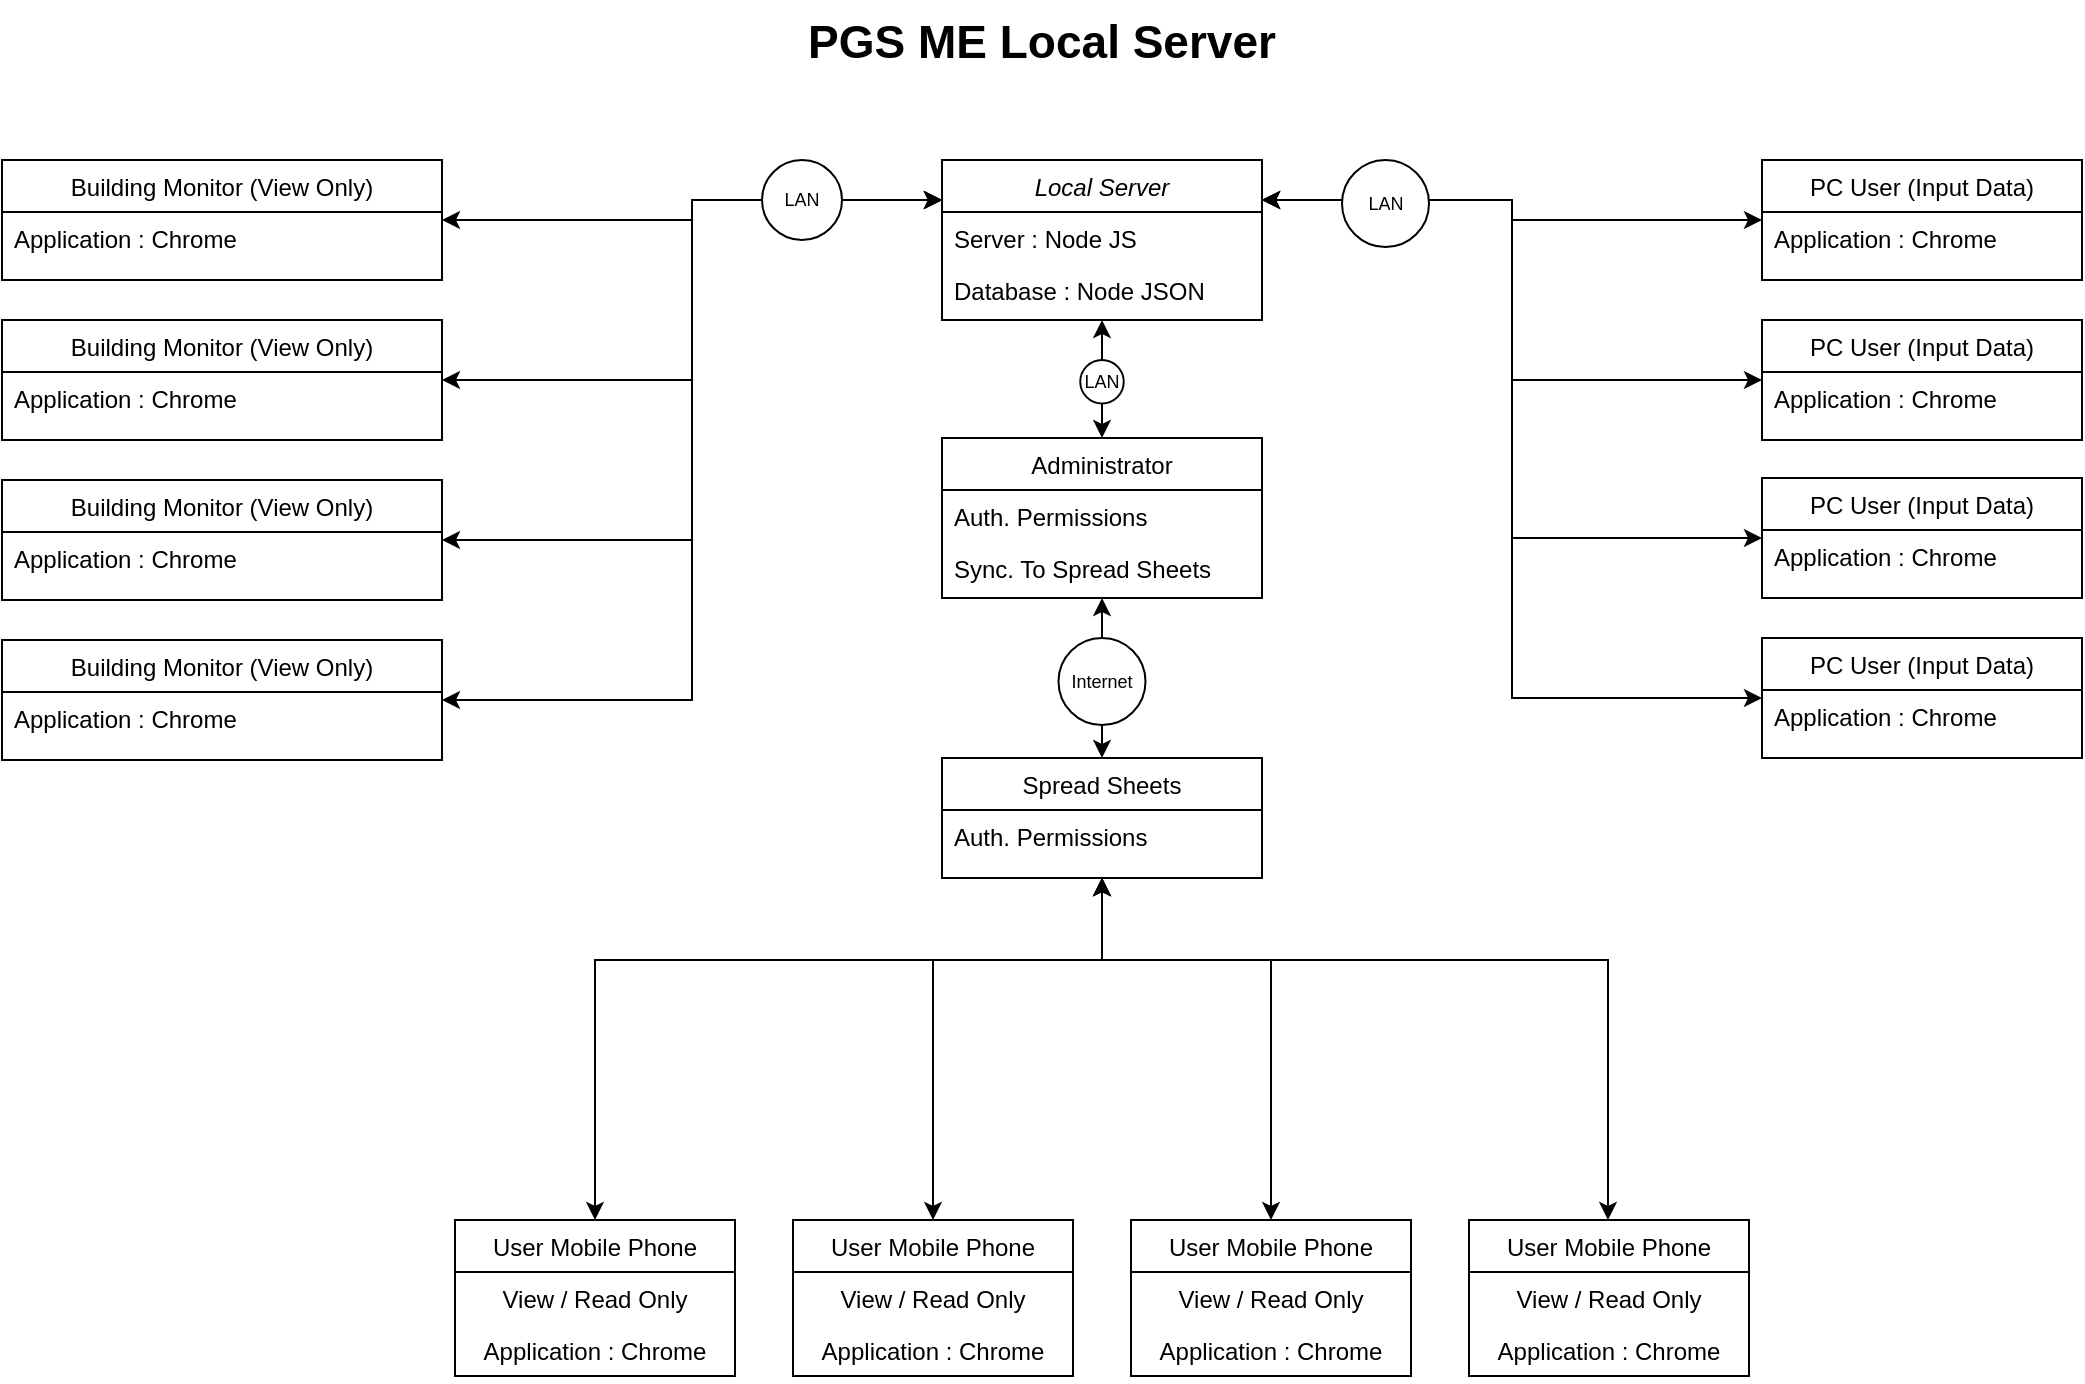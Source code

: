 <mxfile version="21.1.0" type="github">
  <diagram id="C5RBs43oDa-KdzZeNtuy" name="Page-1">
    <mxGraphModel dx="1311" dy="725" grid="1" gridSize="10" guides="1" tooltips="1" connect="1" arrows="1" fold="1" page="1" pageScale="1" pageWidth="1169" pageHeight="827" math="0" shadow="0">
      <root>
        <mxCell id="WIyWlLk6GJQsqaUBKTNV-0" />
        <mxCell id="WIyWlLk6GJQsqaUBKTNV-1" parent="WIyWlLk6GJQsqaUBKTNV-0" />
        <mxCell id="1xtCKUQWLA_75j9INDmk-97" style="edgeStyle=orthogonalEdgeStyle;rounded=0;sketch=0;orthogonalLoop=1;jettySize=auto;html=1;entryX=0.5;entryY=0;entryDx=0;entryDy=0;shadow=0;fontSize=23;startArrow=classic;startFill=1;" parent="WIyWlLk6GJQsqaUBKTNV-1" source="zkfFHV4jXpPFQw0GAbJ--0" target="zkfFHV4jXpPFQw0GAbJ--13" edge="1">
          <mxGeometry relative="1" as="geometry" />
        </mxCell>
        <mxCell id="zkfFHV4jXpPFQw0GAbJ--0" value="Local Server" style="swimlane;fontStyle=2;align=center;verticalAlign=top;childLayout=stackLayout;horizontal=1;startSize=26;horizontalStack=0;resizeParent=1;resizeLast=0;collapsible=1;marginBottom=0;rounded=0;shadow=0;strokeWidth=1;" parent="WIyWlLk6GJQsqaUBKTNV-1" vertex="1">
          <mxGeometry x="550" y="120" width="160" height="80" as="geometry">
            <mxRectangle x="230" y="140" width="160" height="26" as="alternateBounds" />
          </mxGeometry>
        </mxCell>
        <mxCell id="zkfFHV4jXpPFQw0GAbJ--1" value="Server : Node JS" style="text;align=left;verticalAlign=top;spacingLeft=4;spacingRight=4;overflow=hidden;rotatable=0;points=[[0,0.5],[1,0.5]];portConstraint=eastwest;" parent="zkfFHV4jXpPFQw0GAbJ--0" vertex="1">
          <mxGeometry y="26" width="160" height="26" as="geometry" />
        </mxCell>
        <mxCell id="zkfFHV4jXpPFQw0GAbJ--13" value="Administrator" style="swimlane;fontStyle=0;align=center;verticalAlign=top;childLayout=stackLayout;horizontal=1;startSize=26;horizontalStack=0;resizeParent=1;resizeLast=0;collapsible=1;marginBottom=0;rounded=0;shadow=0;strokeWidth=1;" parent="WIyWlLk6GJQsqaUBKTNV-1" vertex="1">
          <mxGeometry x="550" y="259" width="160" height="80" as="geometry">
            <mxRectangle x="340" y="380" width="170" height="26" as="alternateBounds" />
          </mxGeometry>
        </mxCell>
        <mxCell id="zkfFHV4jXpPFQw0GAbJ--14" value="Auth. Permissions" style="text;align=left;verticalAlign=top;spacingLeft=4;spacingRight=4;overflow=hidden;rotatable=0;points=[[0,0.5],[1,0.5]];portConstraint=eastwest;" parent="zkfFHV4jXpPFQw0GAbJ--13" vertex="1">
          <mxGeometry y="26" width="160" height="26" as="geometry" />
        </mxCell>
        <mxCell id="1xtCKUQWLA_75j9INDmk-20" value="Sync. To Spread Sheets" style="text;align=left;verticalAlign=top;spacingLeft=4;spacingRight=4;overflow=hidden;rotatable=0;points=[[0,0.5],[1,0.5]];portConstraint=eastwest;" parent="zkfFHV4jXpPFQw0GAbJ--13" vertex="1">
          <mxGeometry y="52" width="160" height="26" as="geometry" />
        </mxCell>
        <mxCell id="1xtCKUQWLA_75j9INDmk-93" style="edgeStyle=orthogonalEdgeStyle;rounded=0;sketch=0;orthogonalLoop=1;jettySize=auto;html=1;entryX=1;entryY=0.25;entryDx=0;entryDy=0;shadow=0;fontSize=23;startArrow=classic;startFill=1;" parent="WIyWlLk6GJQsqaUBKTNV-1" source="zkfFHV4jXpPFQw0GAbJ--17" target="zkfFHV4jXpPFQw0GAbJ--0" edge="1">
          <mxGeometry relative="1" as="geometry" />
        </mxCell>
        <mxCell id="zkfFHV4jXpPFQw0GAbJ--17" value="PC User (Input Data)" style="swimlane;fontStyle=0;align=center;verticalAlign=top;childLayout=stackLayout;horizontal=1;startSize=26;horizontalStack=0;resizeParent=1;resizeLast=0;collapsible=1;marginBottom=0;rounded=0;shadow=0;strokeWidth=1;" parent="WIyWlLk6GJQsqaUBKTNV-1" vertex="1">
          <mxGeometry x="960" y="120" width="160" height="60" as="geometry">
            <mxRectangle x="550" y="140" width="160" height="26" as="alternateBounds" />
          </mxGeometry>
        </mxCell>
        <mxCell id="zkfFHV4jXpPFQw0GAbJ--18" value="Application : Chrome" style="text;align=left;verticalAlign=top;spacingLeft=4;spacingRight=4;overflow=hidden;rotatable=0;points=[[0,0.5],[1,0.5]];portConstraint=eastwest;" parent="zkfFHV4jXpPFQw0GAbJ--17" vertex="1">
          <mxGeometry y="26" width="160" height="26" as="geometry" />
        </mxCell>
        <mxCell id="1xtCKUQWLA_75j9INDmk-94" style="edgeStyle=orthogonalEdgeStyle;rounded=0;sketch=0;orthogonalLoop=1;jettySize=auto;html=1;entryX=1;entryY=0.25;entryDx=0;entryDy=0;shadow=0;fontSize=23;startArrow=classic;startFill=1;" parent="WIyWlLk6GJQsqaUBKTNV-1" source="1xtCKUQWLA_75j9INDmk-0" target="zkfFHV4jXpPFQw0GAbJ--0" edge="1">
          <mxGeometry relative="1" as="geometry" />
        </mxCell>
        <mxCell id="1xtCKUQWLA_75j9INDmk-0" value="PC User (Input Data)" style="swimlane;fontStyle=0;align=center;verticalAlign=top;childLayout=stackLayout;horizontal=1;startSize=26;horizontalStack=0;resizeParent=1;resizeLast=0;collapsible=1;marginBottom=0;rounded=0;shadow=0;strokeWidth=1;" parent="WIyWlLk6GJQsqaUBKTNV-1" vertex="1">
          <mxGeometry x="960" y="200" width="160" height="60" as="geometry">
            <mxRectangle x="550" y="140" width="160" height="26" as="alternateBounds" />
          </mxGeometry>
        </mxCell>
        <mxCell id="1xtCKUQWLA_75j9INDmk-1" value="Application : Chrome" style="text;align=left;verticalAlign=top;spacingLeft=4;spacingRight=4;overflow=hidden;rotatable=0;points=[[0,0.5],[1,0.5]];portConstraint=eastwest;" parent="1xtCKUQWLA_75j9INDmk-0" vertex="1">
          <mxGeometry y="26" width="160" height="26" as="geometry" />
        </mxCell>
        <mxCell id="1xtCKUQWLA_75j9INDmk-95" style="edgeStyle=orthogonalEdgeStyle;rounded=0;sketch=0;orthogonalLoop=1;jettySize=auto;html=1;entryX=1;entryY=0.25;entryDx=0;entryDy=0;shadow=0;fontSize=23;startArrow=classic;startFill=1;" parent="WIyWlLk6GJQsqaUBKTNV-1" source="1xtCKUQWLA_75j9INDmk-2" target="zkfFHV4jXpPFQw0GAbJ--0" edge="1">
          <mxGeometry relative="1" as="geometry" />
        </mxCell>
        <mxCell id="1xtCKUQWLA_75j9INDmk-2" value="PC User (Input Data)" style="swimlane;fontStyle=0;align=center;verticalAlign=top;childLayout=stackLayout;horizontal=1;startSize=26;horizontalStack=0;resizeParent=1;resizeLast=0;collapsible=1;marginBottom=0;rounded=0;shadow=0;strokeWidth=1;" parent="WIyWlLk6GJQsqaUBKTNV-1" vertex="1">
          <mxGeometry x="960" y="279" width="160" height="60" as="geometry">
            <mxRectangle x="550" y="140" width="160" height="26" as="alternateBounds" />
          </mxGeometry>
        </mxCell>
        <mxCell id="1xtCKUQWLA_75j9INDmk-3" value="Application : Chrome" style="text;align=left;verticalAlign=top;spacingLeft=4;spacingRight=4;overflow=hidden;rotatable=0;points=[[0,0.5],[1,0.5]];portConstraint=eastwest;" parent="1xtCKUQWLA_75j9INDmk-2" vertex="1">
          <mxGeometry y="26" width="160" height="26" as="geometry" />
        </mxCell>
        <mxCell id="1xtCKUQWLA_75j9INDmk-96" style="edgeStyle=orthogonalEdgeStyle;rounded=0;sketch=0;orthogonalLoop=1;jettySize=auto;html=1;entryX=1;entryY=0.25;entryDx=0;entryDy=0;shadow=0;fontSize=23;startArrow=classic;startFill=1;" parent="WIyWlLk6GJQsqaUBKTNV-1" source="1xtCKUQWLA_75j9INDmk-4" target="zkfFHV4jXpPFQw0GAbJ--0" edge="1">
          <mxGeometry relative="1" as="geometry" />
        </mxCell>
        <mxCell id="1xtCKUQWLA_75j9INDmk-4" value="PC User (Input Data)" style="swimlane;fontStyle=0;align=center;verticalAlign=top;childLayout=stackLayout;horizontal=1;startSize=26;horizontalStack=0;resizeParent=1;resizeLast=0;collapsible=1;marginBottom=0;rounded=0;shadow=0;strokeWidth=1;" parent="WIyWlLk6GJQsqaUBKTNV-1" vertex="1">
          <mxGeometry x="960" y="359" width="160" height="60" as="geometry">
            <mxRectangle x="550" y="140" width="160" height="26" as="alternateBounds" />
          </mxGeometry>
        </mxCell>
        <mxCell id="1xtCKUQWLA_75j9INDmk-5" value="Application : Chrome" style="text;align=left;verticalAlign=top;spacingLeft=4;spacingRight=4;overflow=hidden;rotatable=0;points=[[0,0.5],[1,0.5]];portConstraint=eastwest;" parent="1xtCKUQWLA_75j9INDmk-4" vertex="1">
          <mxGeometry y="26" width="160" height="26" as="geometry" />
        </mxCell>
        <mxCell id="1xtCKUQWLA_75j9INDmk-98" style="edgeStyle=orthogonalEdgeStyle;rounded=0;sketch=0;orthogonalLoop=1;jettySize=auto;html=1;entryX=0.5;entryY=1;entryDx=0;entryDy=0;shadow=0;fontSize=23;startArrow=classic;startFill=1;" parent="WIyWlLk6GJQsqaUBKTNV-1" source="1xtCKUQWLA_75j9INDmk-21" target="zkfFHV4jXpPFQw0GAbJ--13" edge="1">
          <mxGeometry relative="1" as="geometry" />
        </mxCell>
        <mxCell id="1xtCKUQWLA_75j9INDmk-99" style="edgeStyle=orthogonalEdgeStyle;rounded=0;sketch=0;orthogonalLoop=1;jettySize=auto;html=1;entryX=0.5;entryY=0;entryDx=0;entryDy=0;shadow=0;fontSize=23;startArrow=classic;startFill=1;" parent="WIyWlLk6GJQsqaUBKTNV-1" source="1xtCKUQWLA_75j9INDmk-21" target="1xtCKUQWLA_75j9INDmk-25" edge="1">
          <mxGeometry relative="1" as="geometry">
            <Array as="points">
              <mxPoint x="630" y="520" />
              <mxPoint x="377" y="520" />
            </Array>
          </mxGeometry>
        </mxCell>
        <mxCell id="1xtCKUQWLA_75j9INDmk-100" style="edgeStyle=orthogonalEdgeStyle;rounded=0;sketch=0;orthogonalLoop=1;jettySize=auto;html=1;entryX=0.5;entryY=0;entryDx=0;entryDy=0;shadow=0;fontSize=23;startArrow=classic;startFill=1;" parent="WIyWlLk6GJQsqaUBKTNV-1" source="1xtCKUQWLA_75j9INDmk-21" target="1xtCKUQWLA_75j9INDmk-27" edge="1">
          <mxGeometry relative="1" as="geometry">
            <Array as="points">
              <mxPoint x="630" y="520" />
              <mxPoint x="545" y="520" />
            </Array>
          </mxGeometry>
        </mxCell>
        <mxCell id="1xtCKUQWLA_75j9INDmk-101" style="edgeStyle=orthogonalEdgeStyle;rounded=0;sketch=0;orthogonalLoop=1;jettySize=auto;html=1;entryX=0.5;entryY=0;entryDx=0;entryDy=0;shadow=0;fontSize=23;startArrow=classic;startFill=1;" parent="WIyWlLk6GJQsqaUBKTNV-1" source="1xtCKUQWLA_75j9INDmk-21" target="1xtCKUQWLA_75j9INDmk-29" edge="1">
          <mxGeometry relative="1" as="geometry">
            <Array as="points">
              <mxPoint x="630" y="520" />
              <mxPoint x="715" y="520" />
            </Array>
          </mxGeometry>
        </mxCell>
        <mxCell id="1xtCKUQWLA_75j9INDmk-102" style="edgeStyle=orthogonalEdgeStyle;rounded=0;sketch=0;orthogonalLoop=1;jettySize=auto;html=1;shadow=0;fontSize=23;startArrow=classic;startFill=1;" parent="WIyWlLk6GJQsqaUBKTNV-1" source="1xtCKUQWLA_75j9INDmk-21" target="1xtCKUQWLA_75j9INDmk-31" edge="1">
          <mxGeometry relative="1" as="geometry">
            <Array as="points">
              <mxPoint x="630" y="520" />
              <mxPoint x="883" y="520" />
            </Array>
          </mxGeometry>
        </mxCell>
        <mxCell id="1xtCKUQWLA_75j9INDmk-21" value="Spread Sheets" style="swimlane;fontStyle=0;align=center;verticalAlign=top;childLayout=stackLayout;horizontal=1;startSize=26;horizontalStack=0;resizeParent=1;resizeLast=0;collapsible=1;marginBottom=0;rounded=0;shadow=0;strokeWidth=1;" parent="WIyWlLk6GJQsqaUBKTNV-1" vertex="1">
          <mxGeometry x="550" y="419" width="160" height="60" as="geometry">
            <mxRectangle x="340" y="380" width="170" height="26" as="alternateBounds" />
          </mxGeometry>
        </mxCell>
        <mxCell id="1xtCKUQWLA_75j9INDmk-22" value="Auth. Permissions" style="text;align=left;verticalAlign=top;spacingLeft=4;spacingRight=4;overflow=hidden;rotatable=0;points=[[0,0.5],[1,0.5]];portConstraint=eastwest;" parent="1xtCKUQWLA_75j9INDmk-21" vertex="1">
          <mxGeometry y="26" width="160" height="26" as="geometry" />
        </mxCell>
        <mxCell id="1xtCKUQWLA_75j9INDmk-25" value="User Mobile Phone" style="swimlane;fontStyle=0;align=center;verticalAlign=top;childLayout=stackLayout;horizontal=1;startSize=26;horizontalStack=0;resizeParent=1;resizeLast=0;collapsible=1;marginBottom=0;rounded=0;shadow=0;strokeWidth=1;" parent="WIyWlLk6GJQsqaUBKTNV-1" vertex="1">
          <mxGeometry x="306.5" y="650" width="140" height="78" as="geometry">
            <mxRectangle x="340" y="380" width="170" height="26" as="alternateBounds" />
          </mxGeometry>
        </mxCell>
        <mxCell id="1xtCKUQWLA_75j9INDmk-26" value="View / Read Only" style="text;align=center;verticalAlign=top;spacingLeft=4;spacingRight=4;overflow=hidden;rotatable=0;points=[[0,0.5],[1,0.5]];portConstraint=eastwest;" parent="1xtCKUQWLA_75j9INDmk-25" vertex="1">
          <mxGeometry y="26" width="140" height="26" as="geometry" />
        </mxCell>
        <mxCell id="1xtCKUQWLA_75j9INDmk-41" value="Application : Chrome" style="text;align=center;verticalAlign=top;spacingLeft=4;spacingRight=4;overflow=hidden;rotatable=0;points=[[0,0.5],[1,0.5]];portConstraint=eastwest;" parent="1xtCKUQWLA_75j9INDmk-25" vertex="1">
          <mxGeometry y="52" width="140" height="26" as="geometry" />
        </mxCell>
        <mxCell id="1xtCKUQWLA_75j9INDmk-27" value="User Mobile Phone" style="swimlane;fontStyle=0;align=center;verticalAlign=top;childLayout=stackLayout;horizontal=1;startSize=26;horizontalStack=0;resizeParent=1;resizeLast=0;collapsible=1;marginBottom=0;rounded=0;shadow=0;strokeWidth=1;" parent="WIyWlLk6GJQsqaUBKTNV-1" vertex="1">
          <mxGeometry x="475.5" y="650" width="140" height="78" as="geometry">
            <mxRectangle x="340" y="380" width="170" height="26" as="alternateBounds" />
          </mxGeometry>
        </mxCell>
        <mxCell id="1xtCKUQWLA_75j9INDmk-28" value="View / Read Only" style="text;align=center;verticalAlign=top;spacingLeft=4;spacingRight=4;overflow=hidden;rotatable=0;points=[[0,0.5],[1,0.5]];portConstraint=eastwest;" parent="1xtCKUQWLA_75j9INDmk-27" vertex="1">
          <mxGeometry y="26" width="140" height="26" as="geometry" />
        </mxCell>
        <mxCell id="1xtCKUQWLA_75j9INDmk-38" value="Application : Chrome" style="text;align=center;verticalAlign=top;spacingLeft=4;spacingRight=4;overflow=hidden;rotatable=0;points=[[0,0.5],[1,0.5]];portConstraint=eastwest;" parent="1xtCKUQWLA_75j9INDmk-27" vertex="1">
          <mxGeometry y="52" width="140" height="26" as="geometry" />
        </mxCell>
        <mxCell id="1xtCKUQWLA_75j9INDmk-29" value="User Mobile Phone" style="swimlane;fontStyle=0;align=center;verticalAlign=top;childLayout=stackLayout;horizontal=1;startSize=26;horizontalStack=0;resizeParent=1;resizeLast=0;collapsible=1;marginBottom=0;rounded=0;shadow=0;strokeWidth=1;" parent="WIyWlLk6GJQsqaUBKTNV-1" vertex="1">
          <mxGeometry x="644.5" y="650" width="140" height="78" as="geometry">
            <mxRectangle x="340" y="380" width="170" height="26" as="alternateBounds" />
          </mxGeometry>
        </mxCell>
        <mxCell id="1xtCKUQWLA_75j9INDmk-30" value="View / Read Only" style="text;align=center;verticalAlign=top;spacingLeft=4;spacingRight=4;overflow=hidden;rotatable=0;points=[[0,0.5],[1,0.5]];portConstraint=eastwest;" parent="1xtCKUQWLA_75j9INDmk-29" vertex="1">
          <mxGeometry y="26" width="140" height="26" as="geometry" />
        </mxCell>
        <mxCell id="1xtCKUQWLA_75j9INDmk-39" value="Application : Chrome" style="text;align=center;verticalAlign=top;spacingLeft=4;spacingRight=4;overflow=hidden;rotatable=0;points=[[0,0.5],[1,0.5]];portConstraint=eastwest;" parent="1xtCKUQWLA_75j9INDmk-29" vertex="1">
          <mxGeometry y="52" width="140" height="26" as="geometry" />
        </mxCell>
        <mxCell id="1xtCKUQWLA_75j9INDmk-31" value="User Mobile Phone" style="swimlane;fontStyle=0;align=center;verticalAlign=top;childLayout=stackLayout;horizontal=1;startSize=26;horizontalStack=0;resizeParent=1;resizeLast=0;collapsible=1;marginBottom=0;rounded=0;shadow=0;strokeWidth=1;" parent="WIyWlLk6GJQsqaUBKTNV-1" vertex="1">
          <mxGeometry x="813.5" y="650" width="140" height="78" as="geometry">
            <mxRectangle x="340" y="380" width="170" height="26" as="alternateBounds" />
          </mxGeometry>
        </mxCell>
        <mxCell id="1xtCKUQWLA_75j9INDmk-32" value="View / Read Only" style="text;align=center;verticalAlign=top;spacingLeft=4;spacingRight=4;overflow=hidden;rotatable=0;points=[[0,0.5],[1,0.5]];portConstraint=eastwest;" parent="1xtCKUQWLA_75j9INDmk-31" vertex="1">
          <mxGeometry y="26" width="140" height="26" as="geometry" />
        </mxCell>
        <mxCell id="1xtCKUQWLA_75j9INDmk-40" value="Application : Chrome" style="text;align=center;verticalAlign=top;spacingLeft=4;spacingRight=4;overflow=hidden;rotatable=0;points=[[0,0.5],[1,0.5]];portConstraint=eastwest;" parent="1xtCKUQWLA_75j9INDmk-31" vertex="1">
          <mxGeometry y="52" width="140" height="26" as="geometry" />
        </mxCell>
        <mxCell id="1xtCKUQWLA_75j9INDmk-42" value="PGS ME Local Server" style="text;align=center;verticalAlign=top;spacingLeft=4;spacingRight=4;overflow=hidden;rotatable=0;points=[[0,0.5],[1,0.5]];portConstraint=eastwest;fontStyle=1;fontSize=23;" parent="WIyWlLk6GJQsqaUBKTNV-1" vertex="1">
          <mxGeometry x="120" y="40" width="960" height="40" as="geometry" />
        </mxCell>
        <mxCell id="1xtCKUQWLA_75j9INDmk-87" style="edgeStyle=orthogonalEdgeStyle;rounded=0;sketch=0;orthogonalLoop=1;jettySize=auto;html=1;entryX=0;entryY=0.25;entryDx=0;entryDy=0;shadow=0;fontSize=23;startArrow=classic;startFill=1;" parent="WIyWlLk6GJQsqaUBKTNV-1" source="1xtCKUQWLA_75j9INDmk-43" target="zkfFHV4jXpPFQw0GAbJ--0" edge="1">
          <mxGeometry relative="1" as="geometry" />
        </mxCell>
        <mxCell id="1xtCKUQWLA_75j9INDmk-43" value="Building Monitor (View Only)" style="swimlane;fontStyle=0;align=center;verticalAlign=top;childLayout=stackLayout;horizontal=1;startSize=26;horizontalStack=0;resizeParent=1;resizeLast=0;collapsible=1;marginBottom=0;rounded=0;shadow=0;strokeWidth=1;" parent="WIyWlLk6GJQsqaUBKTNV-1" vertex="1">
          <mxGeometry x="80" y="120" width="220" height="60" as="geometry">
            <mxRectangle x="550" y="140" width="160" height="26" as="alternateBounds" />
          </mxGeometry>
        </mxCell>
        <mxCell id="1xtCKUQWLA_75j9INDmk-44" value="Application : Chrome" style="text;align=left;verticalAlign=top;spacingLeft=4;spacingRight=4;overflow=hidden;rotatable=0;points=[[0,0.5],[1,0.5]];portConstraint=eastwest;" parent="1xtCKUQWLA_75j9INDmk-43" vertex="1">
          <mxGeometry y="26" width="220" height="26" as="geometry" />
        </mxCell>
        <mxCell id="1xtCKUQWLA_75j9INDmk-90" style="edgeStyle=orthogonalEdgeStyle;rounded=0;sketch=0;orthogonalLoop=1;jettySize=auto;html=1;entryX=0;entryY=0.25;entryDx=0;entryDy=0;shadow=0;fontSize=23;startArrow=classic;startFill=1;" parent="WIyWlLk6GJQsqaUBKTNV-1" source="1xtCKUQWLA_75j9INDmk-51" target="zkfFHV4jXpPFQw0GAbJ--0" edge="1">
          <mxGeometry relative="1" as="geometry" />
        </mxCell>
        <mxCell id="1xtCKUQWLA_75j9INDmk-51" value="Building Monitor (View Only)" style="swimlane;fontStyle=0;align=center;verticalAlign=top;childLayout=stackLayout;horizontal=1;startSize=26;horizontalStack=0;resizeParent=1;resizeLast=0;collapsible=1;marginBottom=0;rounded=0;shadow=0;strokeWidth=1;" parent="WIyWlLk6GJQsqaUBKTNV-1" vertex="1">
          <mxGeometry x="80" y="200" width="220" height="60" as="geometry">
            <mxRectangle x="550" y="140" width="160" height="26" as="alternateBounds" />
          </mxGeometry>
        </mxCell>
        <mxCell id="1xtCKUQWLA_75j9INDmk-52" value="Application : Chrome" style="text;align=left;verticalAlign=top;spacingLeft=4;spacingRight=4;overflow=hidden;rotatable=0;points=[[0,0.5],[1,0.5]];portConstraint=eastwest;" parent="1xtCKUQWLA_75j9INDmk-51" vertex="1">
          <mxGeometry y="26" width="220" height="26" as="geometry" />
        </mxCell>
        <mxCell id="1xtCKUQWLA_75j9INDmk-91" style="edgeStyle=orthogonalEdgeStyle;rounded=0;sketch=0;orthogonalLoop=1;jettySize=auto;html=1;entryX=0;entryY=0.25;entryDx=0;entryDy=0;shadow=0;fontSize=23;startArrow=classic;startFill=1;" parent="WIyWlLk6GJQsqaUBKTNV-1" source="1xtCKUQWLA_75j9INDmk-53" target="zkfFHV4jXpPFQw0GAbJ--0" edge="1">
          <mxGeometry relative="1" as="geometry" />
        </mxCell>
        <mxCell id="1xtCKUQWLA_75j9INDmk-53" value="Building Monitor (View Only)" style="swimlane;fontStyle=0;align=center;verticalAlign=top;childLayout=stackLayout;horizontal=1;startSize=26;horizontalStack=0;resizeParent=1;resizeLast=0;collapsible=1;marginBottom=0;rounded=0;shadow=0;strokeWidth=1;" parent="WIyWlLk6GJQsqaUBKTNV-1" vertex="1">
          <mxGeometry x="80" y="280" width="220" height="60" as="geometry">
            <mxRectangle x="550" y="140" width="160" height="26" as="alternateBounds" />
          </mxGeometry>
        </mxCell>
        <mxCell id="1xtCKUQWLA_75j9INDmk-54" value="Application : Chrome" style="text;align=left;verticalAlign=top;spacingLeft=4;spacingRight=4;overflow=hidden;rotatable=0;points=[[0,0.5],[1,0.5]];portConstraint=eastwest;" parent="1xtCKUQWLA_75j9INDmk-53" vertex="1">
          <mxGeometry y="26" width="220" height="26" as="geometry" />
        </mxCell>
        <mxCell id="1xtCKUQWLA_75j9INDmk-92" style="edgeStyle=orthogonalEdgeStyle;rounded=0;sketch=0;orthogonalLoop=1;jettySize=auto;html=1;entryX=0;entryY=0.25;entryDx=0;entryDy=0;shadow=0;fontSize=23;startArrow=classic;startFill=1;" parent="WIyWlLk6GJQsqaUBKTNV-1" source="1xtCKUQWLA_75j9INDmk-55" target="zkfFHV4jXpPFQw0GAbJ--0" edge="1">
          <mxGeometry relative="1" as="geometry" />
        </mxCell>
        <mxCell id="1xtCKUQWLA_75j9INDmk-55" value="Building Monitor (View Only)" style="swimlane;fontStyle=0;align=center;verticalAlign=top;childLayout=stackLayout;horizontal=1;startSize=26;horizontalStack=0;resizeParent=1;resizeLast=0;collapsible=1;marginBottom=0;rounded=0;shadow=0;strokeWidth=1;" parent="WIyWlLk6GJQsqaUBKTNV-1" vertex="1">
          <mxGeometry x="80" y="360" width="220" height="60" as="geometry">
            <mxRectangle x="550" y="140" width="160" height="26" as="alternateBounds" />
          </mxGeometry>
        </mxCell>
        <mxCell id="1xtCKUQWLA_75j9INDmk-56" value="Application : Chrome" style="text;align=left;verticalAlign=top;spacingLeft=4;spacingRight=4;overflow=hidden;rotatable=0;points=[[0,0.5],[1,0.5]];portConstraint=eastwest;" parent="1xtCKUQWLA_75j9INDmk-55" vertex="1">
          <mxGeometry y="26" width="220" height="26" as="geometry" />
        </mxCell>
        <mxCell id="zkfFHV4jXpPFQw0GAbJ--3" value="Database : Node JSON" style="text;align=left;verticalAlign=top;spacingLeft=4;spacingRight=4;overflow=hidden;rotatable=0;points=[[0,0.5],[1,0.5]];portConstraint=eastwest;rounded=0;shadow=0;html=0;" parent="WIyWlLk6GJQsqaUBKTNV-1" vertex="1">
          <mxGeometry x="550" y="172" width="160" height="26" as="geometry" />
        </mxCell>
        <mxCell id="1xtCKUQWLA_75j9INDmk-113" value="LAN" style="ellipse;whiteSpace=wrap;html=1;aspect=fixed;fontSize=9;" parent="WIyWlLk6GJQsqaUBKTNV-1" vertex="1">
          <mxGeometry x="750" y="120" width="43.5" height="43.5" as="geometry" />
        </mxCell>
        <mxCell id="1xtCKUQWLA_75j9INDmk-114" value="LAN" style="ellipse;whiteSpace=wrap;html=1;aspect=fixed;fontSize=9;flipV=1;flipH=1;" parent="WIyWlLk6GJQsqaUBKTNV-1" vertex="1">
          <mxGeometry x="460" y="120" width="40" height="40" as="geometry" />
        </mxCell>
        <mxCell id="1xtCKUQWLA_75j9INDmk-115" value="Internet" style="ellipse;whiteSpace=wrap;html=1;aspect=fixed;fontSize=9;" parent="WIyWlLk6GJQsqaUBKTNV-1" vertex="1">
          <mxGeometry x="608.25" y="359" width="43.5" height="43.5" as="geometry" />
        </mxCell>
        <mxCell id="1xtCKUQWLA_75j9INDmk-117" value="LAN" style="ellipse;whiteSpace=wrap;html=1;aspect=fixed;fontSize=9;flipV=1;flipH=1;" parent="WIyWlLk6GJQsqaUBKTNV-1" vertex="1">
          <mxGeometry x="619.12" y="220" width="21.75" height="21.75" as="geometry" />
        </mxCell>
      </root>
    </mxGraphModel>
  </diagram>
</mxfile>

